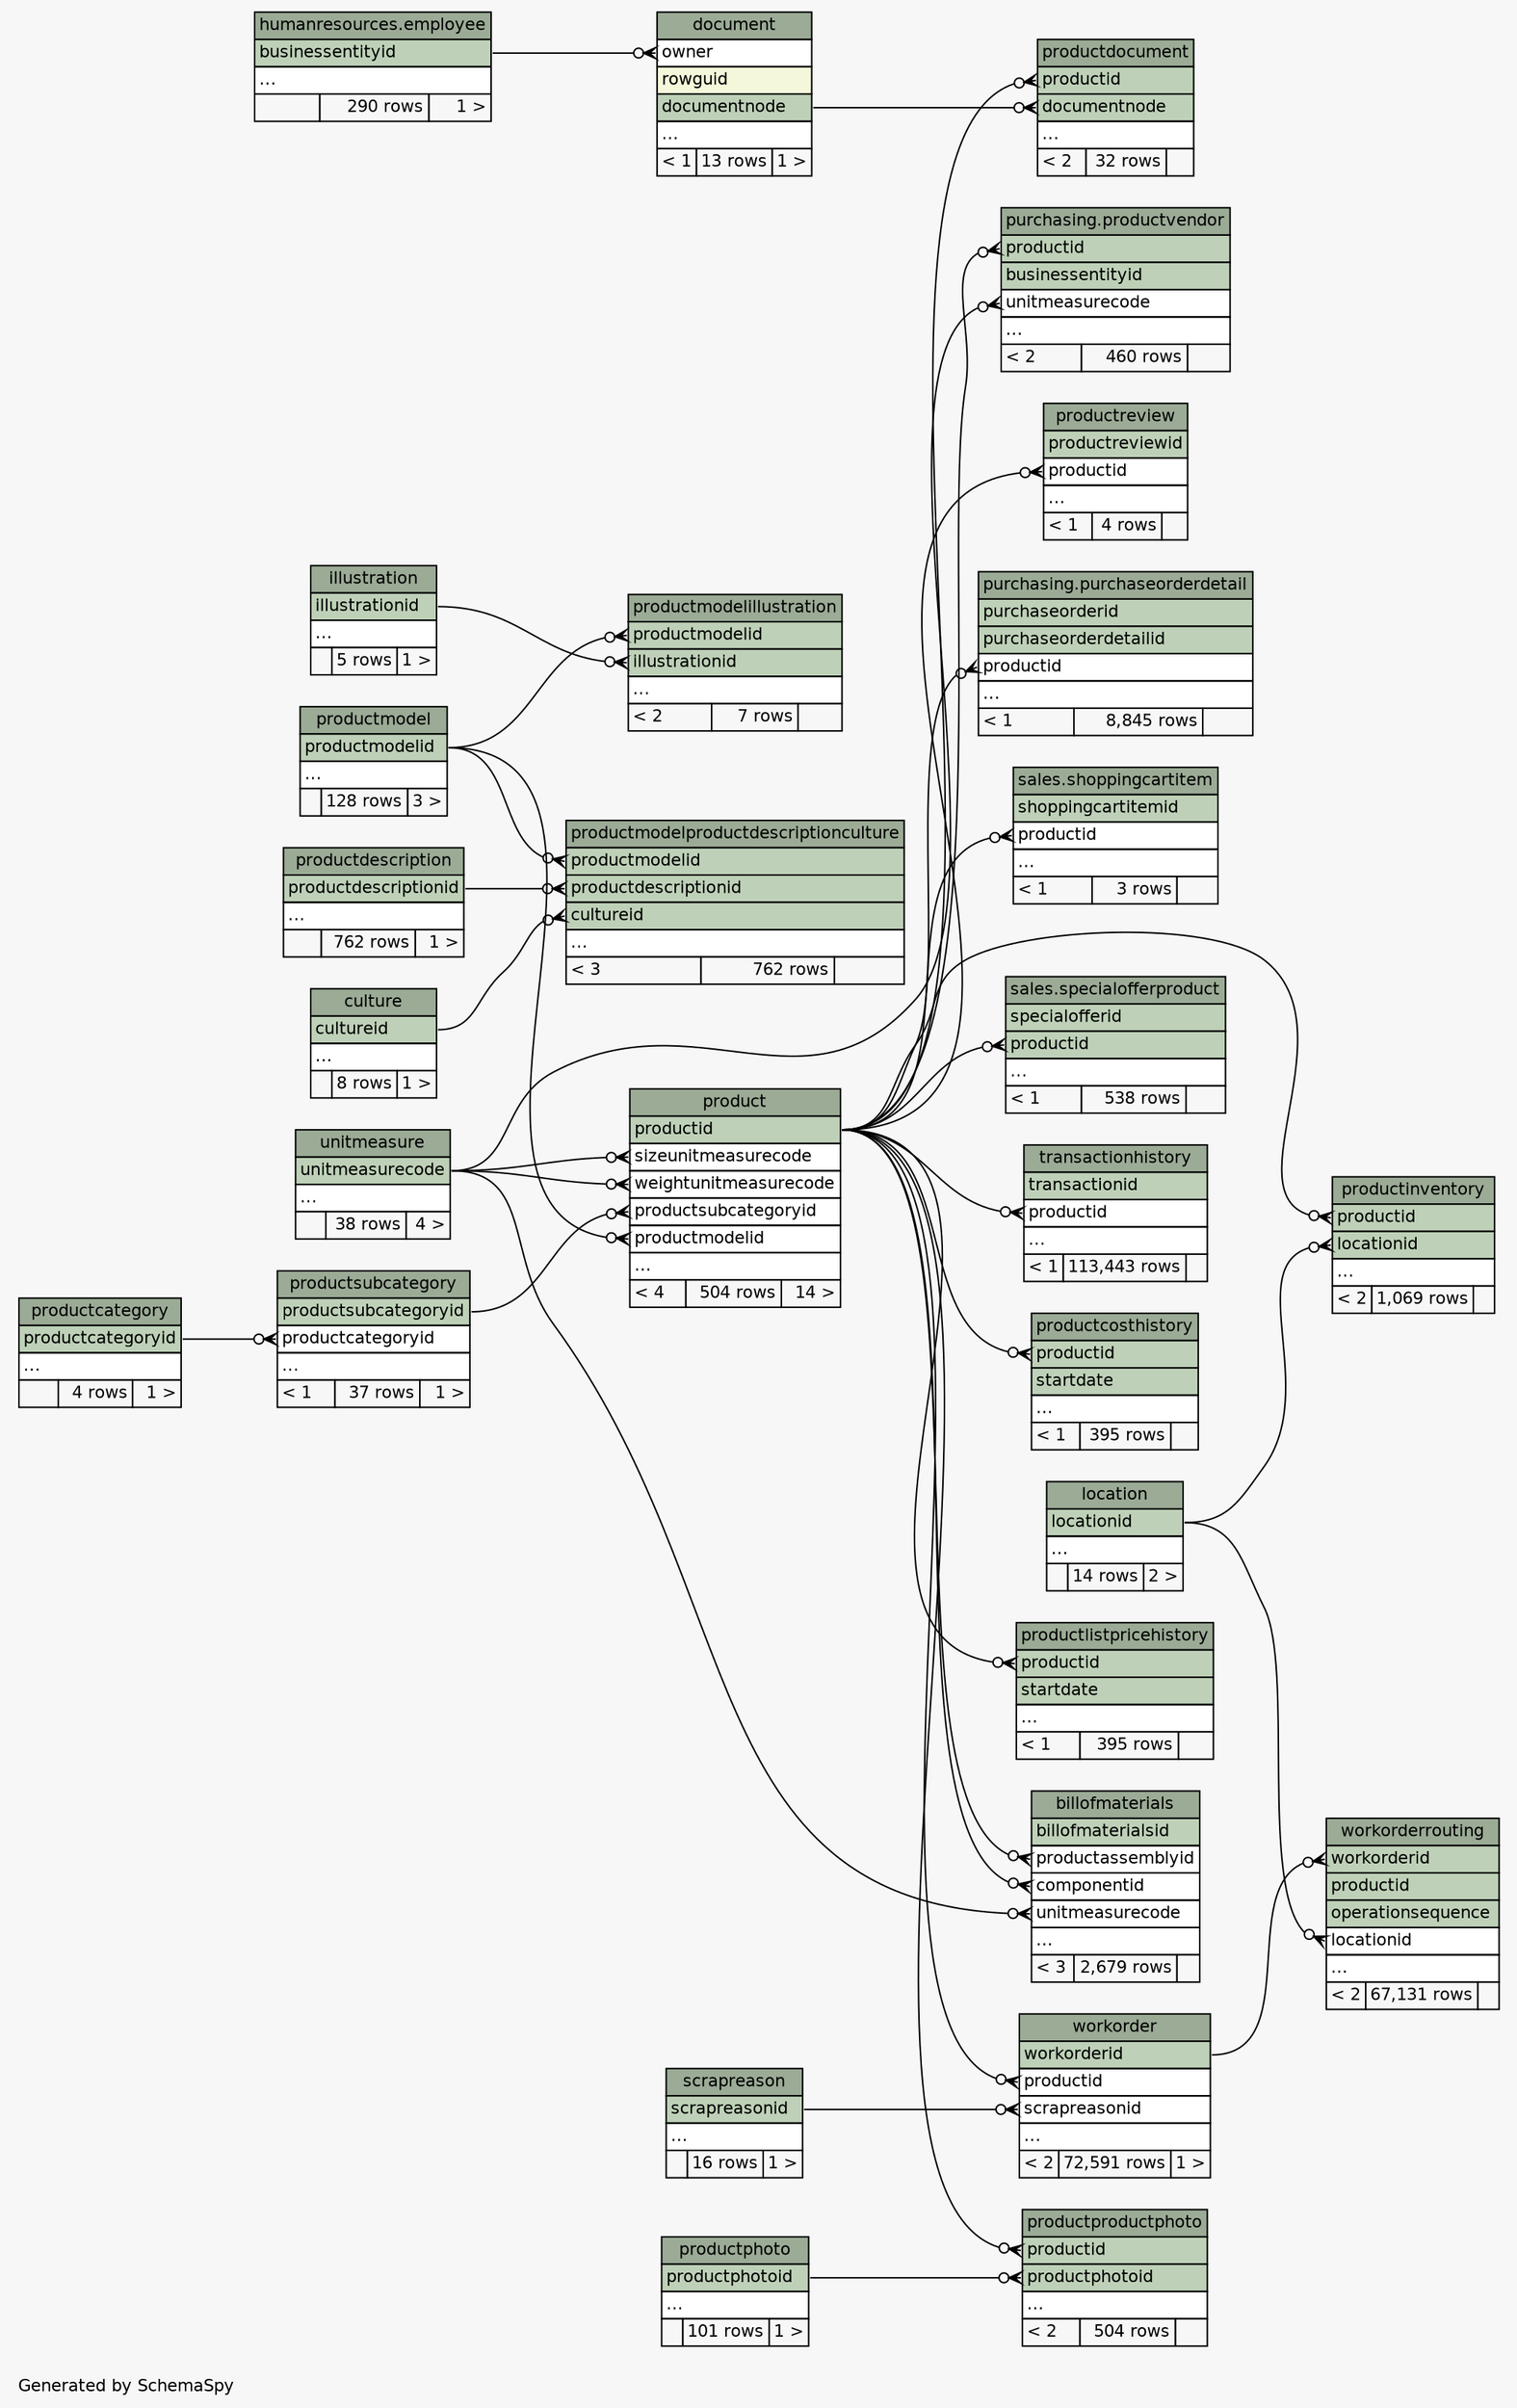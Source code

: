 // dot 2.40.1 on Linux 5.4.0-51-generic
// SchemaSpy rev 590
digraph "compactRelationshipsDiagram" {
  graph [
    rankdir="RL"
    bgcolor="#f7f7f7"
    label="\nGenerated by SchemaSpy"
    labeljust="l"
    nodesep="0.18"
    ranksep="0.46"
    fontname="Helvetica"
    fontsize="11"
  ];
  node [
    fontname="Helvetica"
    fontsize="11"
    shape="plaintext"
  ];
  edge [
    arrowsize="0.8"
  ];
  "billofmaterials" [
    label=<
    <TABLE BORDER="0" CELLBORDER="1" CELLSPACING="0" BGCOLOR="#ffffff">
      <TR><TD COLSPAN="3" BGCOLOR="#9bab96" ALIGN="CENTER">billofmaterials</TD></TR>
      <TR><TD PORT="billofmaterialsid" COLSPAN="3" BGCOLOR="#bed1b8" ALIGN="LEFT">billofmaterialsid</TD></TR>
      <TR><TD PORT="productassemblyid" COLSPAN="3" ALIGN="LEFT">productassemblyid</TD></TR>
      <TR><TD PORT="componentid" COLSPAN="3" ALIGN="LEFT">componentid</TD></TR>
      <TR><TD PORT="unitmeasurecode" COLSPAN="3" ALIGN="LEFT">unitmeasurecode</TD></TR>
      <TR><TD PORT="elipses" COLSPAN="3" ALIGN="LEFT">...</TD></TR>
      <TR><TD ALIGN="LEFT" BGCOLOR="#f7f7f7">&lt; 3</TD><TD ALIGN="RIGHT" BGCOLOR="#f7f7f7">2,679 rows</TD><TD ALIGN="RIGHT" BGCOLOR="#f7f7f7">  </TD></TR>
    </TABLE>>
    URL="tables/billofmaterials.html"
    tooltip="billofmaterials"
  ];
  "culture" [
    label=<
    <TABLE BORDER="0" CELLBORDER="1" CELLSPACING="0" BGCOLOR="#ffffff">
      <TR><TD COLSPAN="3" BGCOLOR="#9bab96" ALIGN="CENTER">culture</TD></TR>
      <TR><TD PORT="cultureid" COLSPAN="3" BGCOLOR="#bed1b8" ALIGN="LEFT">cultureid</TD></TR>
      <TR><TD PORT="elipses" COLSPAN="3" ALIGN="LEFT">...</TD></TR>
      <TR><TD ALIGN="LEFT" BGCOLOR="#f7f7f7">  </TD><TD ALIGN="RIGHT" BGCOLOR="#f7f7f7">8 rows</TD><TD ALIGN="RIGHT" BGCOLOR="#f7f7f7">1 &gt;</TD></TR>
    </TABLE>>
    URL="tables/culture.html"
    tooltip="culture"
  ];
  "document" [
    label=<
    <TABLE BORDER="0" CELLBORDER="1" CELLSPACING="0" BGCOLOR="#ffffff">
      <TR><TD COLSPAN="3" BGCOLOR="#9bab96" ALIGN="CENTER">document</TD></TR>
      <TR><TD PORT="owner" COLSPAN="3" ALIGN="LEFT">owner</TD></TR>
      <TR><TD PORT="rowguid" COLSPAN="3" BGCOLOR="#f4f7da" ALIGN="LEFT">rowguid</TD></TR>
      <TR><TD PORT="documentnode" COLSPAN="3" BGCOLOR="#bed1b8" ALIGN="LEFT">documentnode</TD></TR>
      <TR><TD PORT="elipses" COLSPAN="3" ALIGN="LEFT">...</TD></TR>
      <TR><TD ALIGN="LEFT" BGCOLOR="#f7f7f7">&lt; 1</TD><TD ALIGN="RIGHT" BGCOLOR="#f7f7f7">13 rows</TD><TD ALIGN="RIGHT" BGCOLOR="#f7f7f7">1 &gt;</TD></TR>
    </TABLE>>
    URL="tables/document.html"
    tooltip="document"
  ];
  "humanresources.employee" [
    label=<
    <TABLE BORDER="0" CELLBORDER="1" CELLSPACING="0" BGCOLOR="#ffffff">
      <TR><TD COLSPAN="3" BGCOLOR="#9bab96" ALIGN="CENTER">humanresources.employee</TD></TR>
      <TR><TD PORT="businessentityid" COLSPAN="3" BGCOLOR="#bed1b8" ALIGN="LEFT">businessentityid</TD></TR>
      <TR><TD PORT="elipses" COLSPAN="3" ALIGN="LEFT">...</TD></TR>
      <TR><TD ALIGN="LEFT" BGCOLOR="#f7f7f7">  </TD><TD ALIGN="RIGHT" BGCOLOR="#f7f7f7">290 rows</TD><TD ALIGN="RIGHT" BGCOLOR="#f7f7f7">1 &gt;</TD></TR>
    </TABLE>>
    tooltip="humanresources.employee"
  ];
  "illustration" [
    label=<
    <TABLE BORDER="0" CELLBORDER="1" CELLSPACING="0" BGCOLOR="#ffffff">
      <TR><TD COLSPAN="3" BGCOLOR="#9bab96" ALIGN="CENTER">illustration</TD></TR>
      <TR><TD PORT="illustrationid" COLSPAN="3" BGCOLOR="#bed1b8" ALIGN="LEFT">illustrationid</TD></TR>
      <TR><TD PORT="elipses" COLSPAN="3" ALIGN="LEFT">...</TD></TR>
      <TR><TD ALIGN="LEFT" BGCOLOR="#f7f7f7">  </TD><TD ALIGN="RIGHT" BGCOLOR="#f7f7f7">5 rows</TD><TD ALIGN="RIGHT" BGCOLOR="#f7f7f7">1 &gt;</TD></TR>
    </TABLE>>
    URL="tables/illustration.html"
    tooltip="illustration"
  ];
  "location" [
    label=<
    <TABLE BORDER="0" CELLBORDER="1" CELLSPACING="0" BGCOLOR="#ffffff">
      <TR><TD COLSPAN="3" BGCOLOR="#9bab96" ALIGN="CENTER">location</TD></TR>
      <TR><TD PORT="locationid" COLSPAN="3" BGCOLOR="#bed1b8" ALIGN="LEFT">locationid</TD></TR>
      <TR><TD PORT="elipses" COLSPAN="3" ALIGN="LEFT">...</TD></TR>
      <TR><TD ALIGN="LEFT" BGCOLOR="#f7f7f7">  </TD><TD ALIGN="RIGHT" BGCOLOR="#f7f7f7">14 rows</TD><TD ALIGN="RIGHT" BGCOLOR="#f7f7f7">2 &gt;</TD></TR>
    </TABLE>>
    URL="tables/location.html"
    tooltip="location"
  ];
  "product" [
    label=<
    <TABLE BORDER="0" CELLBORDER="1" CELLSPACING="0" BGCOLOR="#ffffff">
      <TR><TD COLSPAN="3" BGCOLOR="#9bab96" ALIGN="CENTER">product</TD></TR>
      <TR><TD PORT="productid" COLSPAN="3" BGCOLOR="#bed1b8" ALIGN="LEFT">productid</TD></TR>
      <TR><TD PORT="sizeunitmeasurecode" COLSPAN="3" ALIGN="LEFT">sizeunitmeasurecode</TD></TR>
      <TR><TD PORT="weightunitmeasurecode" COLSPAN="3" ALIGN="LEFT">weightunitmeasurecode</TD></TR>
      <TR><TD PORT="productsubcategoryid" COLSPAN="3" ALIGN="LEFT">productsubcategoryid</TD></TR>
      <TR><TD PORT="productmodelid" COLSPAN="3" ALIGN="LEFT">productmodelid</TD></TR>
      <TR><TD PORT="elipses" COLSPAN="3" ALIGN="LEFT">...</TD></TR>
      <TR><TD ALIGN="LEFT" BGCOLOR="#f7f7f7">&lt; 4</TD><TD ALIGN="RIGHT" BGCOLOR="#f7f7f7">504 rows</TD><TD ALIGN="RIGHT" BGCOLOR="#f7f7f7">14 &gt;</TD></TR>
    </TABLE>>
    URL="tables/product.html"
    tooltip="product"
  ];
  "productcategory" [
    label=<
    <TABLE BORDER="0" CELLBORDER="1" CELLSPACING="0" BGCOLOR="#ffffff">
      <TR><TD COLSPAN="3" BGCOLOR="#9bab96" ALIGN="CENTER">productcategory</TD></TR>
      <TR><TD PORT="productcategoryid" COLSPAN="3" BGCOLOR="#bed1b8" ALIGN="LEFT">productcategoryid</TD></TR>
      <TR><TD PORT="elipses" COLSPAN="3" ALIGN="LEFT">...</TD></TR>
      <TR><TD ALIGN="LEFT" BGCOLOR="#f7f7f7">  </TD><TD ALIGN="RIGHT" BGCOLOR="#f7f7f7">4 rows</TD><TD ALIGN="RIGHT" BGCOLOR="#f7f7f7">1 &gt;</TD></TR>
    </TABLE>>
    URL="tables/productcategory.html"
    tooltip="productcategory"
  ];
  "productcosthistory" [
    label=<
    <TABLE BORDER="0" CELLBORDER="1" CELLSPACING="0" BGCOLOR="#ffffff">
      <TR><TD COLSPAN="3" BGCOLOR="#9bab96" ALIGN="CENTER">productcosthistory</TD></TR>
      <TR><TD PORT="productid" COLSPAN="3" BGCOLOR="#bed1b8" ALIGN="LEFT">productid</TD></TR>
      <TR><TD PORT="startdate" COLSPAN="3" BGCOLOR="#bed1b8" ALIGN="LEFT">startdate</TD></TR>
      <TR><TD PORT="elipses" COLSPAN="3" ALIGN="LEFT">...</TD></TR>
      <TR><TD ALIGN="LEFT" BGCOLOR="#f7f7f7">&lt; 1</TD><TD ALIGN="RIGHT" BGCOLOR="#f7f7f7">395 rows</TD><TD ALIGN="RIGHT" BGCOLOR="#f7f7f7">  </TD></TR>
    </TABLE>>
    URL="tables/productcosthistory.html"
    tooltip="productcosthistory"
  ];
  "productdescription" [
    label=<
    <TABLE BORDER="0" CELLBORDER="1" CELLSPACING="0" BGCOLOR="#ffffff">
      <TR><TD COLSPAN="3" BGCOLOR="#9bab96" ALIGN="CENTER">productdescription</TD></TR>
      <TR><TD PORT="productdescriptionid" COLSPAN="3" BGCOLOR="#bed1b8" ALIGN="LEFT">productdescriptionid</TD></TR>
      <TR><TD PORT="elipses" COLSPAN="3" ALIGN="LEFT">...</TD></TR>
      <TR><TD ALIGN="LEFT" BGCOLOR="#f7f7f7">  </TD><TD ALIGN="RIGHT" BGCOLOR="#f7f7f7">762 rows</TD><TD ALIGN="RIGHT" BGCOLOR="#f7f7f7">1 &gt;</TD></TR>
    </TABLE>>
    URL="tables/productdescription.html"
    tooltip="productdescription"
  ];
  "productdocument" [
    label=<
    <TABLE BORDER="0" CELLBORDER="1" CELLSPACING="0" BGCOLOR="#ffffff">
      <TR><TD COLSPAN="3" BGCOLOR="#9bab96" ALIGN="CENTER">productdocument</TD></TR>
      <TR><TD PORT="productid" COLSPAN="3" BGCOLOR="#bed1b8" ALIGN="LEFT">productid</TD></TR>
      <TR><TD PORT="documentnode" COLSPAN="3" BGCOLOR="#bed1b8" ALIGN="LEFT">documentnode</TD></TR>
      <TR><TD PORT="elipses" COLSPAN="3" ALIGN="LEFT">...</TD></TR>
      <TR><TD ALIGN="LEFT" BGCOLOR="#f7f7f7">&lt; 2</TD><TD ALIGN="RIGHT" BGCOLOR="#f7f7f7">32 rows</TD><TD ALIGN="RIGHT" BGCOLOR="#f7f7f7">  </TD></TR>
    </TABLE>>
    URL="tables/productdocument.html"
    tooltip="productdocument"
  ];
  "productinventory" [
    label=<
    <TABLE BORDER="0" CELLBORDER="1" CELLSPACING="0" BGCOLOR="#ffffff">
      <TR><TD COLSPAN="3" BGCOLOR="#9bab96" ALIGN="CENTER">productinventory</TD></TR>
      <TR><TD PORT="productid" COLSPAN="3" BGCOLOR="#bed1b8" ALIGN="LEFT">productid</TD></TR>
      <TR><TD PORT="locationid" COLSPAN="3" BGCOLOR="#bed1b8" ALIGN="LEFT">locationid</TD></TR>
      <TR><TD PORT="elipses" COLSPAN="3" ALIGN="LEFT">...</TD></TR>
      <TR><TD ALIGN="LEFT" BGCOLOR="#f7f7f7">&lt; 2</TD><TD ALIGN="RIGHT" BGCOLOR="#f7f7f7">1,069 rows</TD><TD ALIGN="RIGHT" BGCOLOR="#f7f7f7">  </TD></TR>
    </TABLE>>
    URL="tables/productinventory.html"
    tooltip="productinventory"
  ];
  "productlistpricehistory" [
    label=<
    <TABLE BORDER="0" CELLBORDER="1" CELLSPACING="0" BGCOLOR="#ffffff">
      <TR><TD COLSPAN="3" BGCOLOR="#9bab96" ALIGN="CENTER">productlistpricehistory</TD></TR>
      <TR><TD PORT="productid" COLSPAN="3" BGCOLOR="#bed1b8" ALIGN="LEFT">productid</TD></TR>
      <TR><TD PORT="startdate" COLSPAN="3" BGCOLOR="#bed1b8" ALIGN="LEFT">startdate</TD></TR>
      <TR><TD PORT="elipses" COLSPAN="3" ALIGN="LEFT">...</TD></TR>
      <TR><TD ALIGN="LEFT" BGCOLOR="#f7f7f7">&lt; 1</TD><TD ALIGN="RIGHT" BGCOLOR="#f7f7f7">395 rows</TD><TD ALIGN="RIGHT" BGCOLOR="#f7f7f7">  </TD></TR>
    </TABLE>>
    URL="tables/productlistpricehistory.html"
    tooltip="productlistpricehistory"
  ];
  "productmodel" [
    label=<
    <TABLE BORDER="0" CELLBORDER="1" CELLSPACING="0" BGCOLOR="#ffffff">
      <TR><TD COLSPAN="3" BGCOLOR="#9bab96" ALIGN="CENTER">productmodel</TD></TR>
      <TR><TD PORT="productmodelid" COLSPAN="3" BGCOLOR="#bed1b8" ALIGN="LEFT">productmodelid</TD></TR>
      <TR><TD PORT="elipses" COLSPAN="3" ALIGN="LEFT">...</TD></TR>
      <TR><TD ALIGN="LEFT" BGCOLOR="#f7f7f7">  </TD><TD ALIGN="RIGHT" BGCOLOR="#f7f7f7">128 rows</TD><TD ALIGN="RIGHT" BGCOLOR="#f7f7f7">3 &gt;</TD></TR>
    </TABLE>>
    URL="tables/productmodel.html"
    tooltip="productmodel"
  ];
  "productmodelillustration" [
    label=<
    <TABLE BORDER="0" CELLBORDER="1" CELLSPACING="0" BGCOLOR="#ffffff">
      <TR><TD COLSPAN="3" BGCOLOR="#9bab96" ALIGN="CENTER">productmodelillustration</TD></TR>
      <TR><TD PORT="productmodelid" COLSPAN="3" BGCOLOR="#bed1b8" ALIGN="LEFT">productmodelid</TD></TR>
      <TR><TD PORT="illustrationid" COLSPAN="3" BGCOLOR="#bed1b8" ALIGN="LEFT">illustrationid</TD></TR>
      <TR><TD PORT="elipses" COLSPAN="3" ALIGN="LEFT">...</TD></TR>
      <TR><TD ALIGN="LEFT" BGCOLOR="#f7f7f7">&lt; 2</TD><TD ALIGN="RIGHT" BGCOLOR="#f7f7f7">7 rows</TD><TD ALIGN="RIGHT" BGCOLOR="#f7f7f7">  </TD></TR>
    </TABLE>>
    URL="tables/productmodelillustration.html"
    tooltip="productmodelillustration"
  ];
  "productmodelproductdescriptionculture" [
    label=<
    <TABLE BORDER="0" CELLBORDER="1" CELLSPACING="0" BGCOLOR="#ffffff">
      <TR><TD COLSPAN="3" BGCOLOR="#9bab96" ALIGN="CENTER">productmodelproductdescriptionculture</TD></TR>
      <TR><TD PORT="productmodelid" COLSPAN="3" BGCOLOR="#bed1b8" ALIGN="LEFT">productmodelid</TD></TR>
      <TR><TD PORT="productdescriptionid" COLSPAN="3" BGCOLOR="#bed1b8" ALIGN="LEFT">productdescriptionid</TD></TR>
      <TR><TD PORT="cultureid" COLSPAN="3" BGCOLOR="#bed1b8" ALIGN="LEFT">cultureid</TD></TR>
      <TR><TD PORT="elipses" COLSPAN="3" ALIGN="LEFT">...</TD></TR>
      <TR><TD ALIGN="LEFT" BGCOLOR="#f7f7f7">&lt; 3</TD><TD ALIGN="RIGHT" BGCOLOR="#f7f7f7">762 rows</TD><TD ALIGN="RIGHT" BGCOLOR="#f7f7f7">  </TD></TR>
    </TABLE>>
    URL="tables/productmodelproductdescriptionculture.html"
    tooltip="productmodelproductdescriptionculture"
  ];
  "productphoto" [
    label=<
    <TABLE BORDER="0" CELLBORDER="1" CELLSPACING="0" BGCOLOR="#ffffff">
      <TR><TD COLSPAN="3" BGCOLOR="#9bab96" ALIGN="CENTER">productphoto</TD></TR>
      <TR><TD PORT="productphotoid" COLSPAN="3" BGCOLOR="#bed1b8" ALIGN="LEFT">productphotoid</TD></TR>
      <TR><TD PORT="elipses" COLSPAN="3" ALIGN="LEFT">...</TD></TR>
      <TR><TD ALIGN="LEFT" BGCOLOR="#f7f7f7">  </TD><TD ALIGN="RIGHT" BGCOLOR="#f7f7f7">101 rows</TD><TD ALIGN="RIGHT" BGCOLOR="#f7f7f7">1 &gt;</TD></TR>
    </TABLE>>
    URL="tables/productphoto.html"
    tooltip="productphoto"
  ];
  "productproductphoto" [
    label=<
    <TABLE BORDER="0" CELLBORDER="1" CELLSPACING="0" BGCOLOR="#ffffff">
      <TR><TD COLSPAN="3" BGCOLOR="#9bab96" ALIGN="CENTER">productproductphoto</TD></TR>
      <TR><TD PORT="productid" COLSPAN="3" BGCOLOR="#bed1b8" ALIGN="LEFT">productid</TD></TR>
      <TR><TD PORT="productphotoid" COLSPAN="3" BGCOLOR="#bed1b8" ALIGN="LEFT">productphotoid</TD></TR>
      <TR><TD PORT="elipses" COLSPAN="3" ALIGN="LEFT">...</TD></TR>
      <TR><TD ALIGN="LEFT" BGCOLOR="#f7f7f7">&lt; 2</TD><TD ALIGN="RIGHT" BGCOLOR="#f7f7f7">504 rows</TD><TD ALIGN="RIGHT" BGCOLOR="#f7f7f7">  </TD></TR>
    </TABLE>>
    URL="tables/productproductphoto.html"
    tooltip="productproductphoto"
  ];
  "productreview" [
    label=<
    <TABLE BORDER="0" CELLBORDER="1" CELLSPACING="0" BGCOLOR="#ffffff">
      <TR><TD COLSPAN="3" BGCOLOR="#9bab96" ALIGN="CENTER">productreview</TD></TR>
      <TR><TD PORT="productreviewid" COLSPAN="3" BGCOLOR="#bed1b8" ALIGN="LEFT">productreviewid</TD></TR>
      <TR><TD PORT="productid" COLSPAN="3" ALIGN="LEFT">productid</TD></TR>
      <TR><TD PORT="elipses" COLSPAN="3" ALIGN="LEFT">...</TD></TR>
      <TR><TD ALIGN="LEFT" BGCOLOR="#f7f7f7">&lt; 1</TD><TD ALIGN="RIGHT" BGCOLOR="#f7f7f7">4 rows</TD><TD ALIGN="RIGHT" BGCOLOR="#f7f7f7">  </TD></TR>
    </TABLE>>
    URL="tables/productreview.html"
    tooltip="productreview"
  ];
  "productsubcategory" [
    label=<
    <TABLE BORDER="0" CELLBORDER="1" CELLSPACING="0" BGCOLOR="#ffffff">
      <TR><TD COLSPAN="3" BGCOLOR="#9bab96" ALIGN="CENTER">productsubcategory</TD></TR>
      <TR><TD PORT="productsubcategoryid" COLSPAN="3" BGCOLOR="#bed1b8" ALIGN="LEFT">productsubcategoryid</TD></TR>
      <TR><TD PORT="productcategoryid" COLSPAN="3" ALIGN="LEFT">productcategoryid</TD></TR>
      <TR><TD PORT="elipses" COLSPAN="3" ALIGN="LEFT">...</TD></TR>
      <TR><TD ALIGN="LEFT" BGCOLOR="#f7f7f7">&lt; 1</TD><TD ALIGN="RIGHT" BGCOLOR="#f7f7f7">37 rows</TD><TD ALIGN="RIGHT" BGCOLOR="#f7f7f7">1 &gt;</TD></TR>
    </TABLE>>
    URL="tables/productsubcategory.html"
    tooltip="productsubcategory"
  ];
  "purchasing.productvendor" [
    label=<
    <TABLE BORDER="0" CELLBORDER="1" CELLSPACING="0" BGCOLOR="#ffffff">
      <TR><TD COLSPAN="3" BGCOLOR="#9bab96" ALIGN="CENTER">purchasing.productvendor</TD></TR>
      <TR><TD PORT="productid" COLSPAN="3" BGCOLOR="#bed1b8" ALIGN="LEFT">productid</TD></TR>
      <TR><TD PORT="businessentityid" COLSPAN="3" BGCOLOR="#bed1b8" ALIGN="LEFT">businessentityid</TD></TR>
      <TR><TD PORT="unitmeasurecode" COLSPAN="3" ALIGN="LEFT">unitmeasurecode</TD></TR>
      <TR><TD PORT="elipses" COLSPAN="3" ALIGN="LEFT">...</TD></TR>
      <TR><TD ALIGN="LEFT" BGCOLOR="#f7f7f7">&lt; 2</TD><TD ALIGN="RIGHT" BGCOLOR="#f7f7f7">460 rows</TD><TD ALIGN="RIGHT" BGCOLOR="#f7f7f7">  </TD></TR>
    </TABLE>>
    tooltip="purchasing.productvendor"
  ];
  "purchasing.purchaseorderdetail" [
    label=<
    <TABLE BORDER="0" CELLBORDER="1" CELLSPACING="0" BGCOLOR="#ffffff">
      <TR><TD COLSPAN="3" BGCOLOR="#9bab96" ALIGN="CENTER">purchasing.purchaseorderdetail</TD></TR>
      <TR><TD PORT="purchaseorderid" COLSPAN="3" BGCOLOR="#bed1b8" ALIGN="LEFT">purchaseorderid</TD></TR>
      <TR><TD PORT="purchaseorderdetailid" COLSPAN="3" BGCOLOR="#bed1b8" ALIGN="LEFT">purchaseorderdetailid</TD></TR>
      <TR><TD PORT="productid" COLSPAN="3" ALIGN="LEFT">productid</TD></TR>
      <TR><TD PORT="elipses" COLSPAN="3" ALIGN="LEFT">...</TD></TR>
      <TR><TD ALIGN="LEFT" BGCOLOR="#f7f7f7">&lt; 1</TD><TD ALIGN="RIGHT" BGCOLOR="#f7f7f7">8,845 rows</TD><TD ALIGN="RIGHT" BGCOLOR="#f7f7f7">  </TD></TR>
    </TABLE>>
    tooltip="purchasing.purchaseorderdetail"
  ];
  "scrapreason" [
    label=<
    <TABLE BORDER="0" CELLBORDER="1" CELLSPACING="0" BGCOLOR="#ffffff">
      <TR><TD COLSPAN="3" BGCOLOR="#9bab96" ALIGN="CENTER">scrapreason</TD></TR>
      <TR><TD PORT="scrapreasonid" COLSPAN="3" BGCOLOR="#bed1b8" ALIGN="LEFT">scrapreasonid</TD></TR>
      <TR><TD PORT="elipses" COLSPAN="3" ALIGN="LEFT">...</TD></TR>
      <TR><TD ALIGN="LEFT" BGCOLOR="#f7f7f7">  </TD><TD ALIGN="RIGHT" BGCOLOR="#f7f7f7">16 rows</TD><TD ALIGN="RIGHT" BGCOLOR="#f7f7f7">1 &gt;</TD></TR>
    </TABLE>>
    URL="tables/scrapreason.html"
    tooltip="scrapreason"
  ];
  "sales.shoppingcartitem" [
    label=<
    <TABLE BORDER="0" CELLBORDER="1" CELLSPACING="0" BGCOLOR="#ffffff">
      <TR><TD COLSPAN="3" BGCOLOR="#9bab96" ALIGN="CENTER">sales.shoppingcartitem</TD></TR>
      <TR><TD PORT="shoppingcartitemid" COLSPAN="3" BGCOLOR="#bed1b8" ALIGN="LEFT">shoppingcartitemid</TD></TR>
      <TR><TD PORT="productid" COLSPAN="3" ALIGN="LEFT">productid</TD></TR>
      <TR><TD PORT="elipses" COLSPAN="3" ALIGN="LEFT">...</TD></TR>
      <TR><TD ALIGN="LEFT" BGCOLOR="#f7f7f7">&lt; 1</TD><TD ALIGN="RIGHT" BGCOLOR="#f7f7f7">3 rows</TD><TD ALIGN="RIGHT" BGCOLOR="#f7f7f7">  </TD></TR>
    </TABLE>>
    tooltip="sales.shoppingcartitem"
  ];
  "sales.specialofferproduct" [
    label=<
    <TABLE BORDER="0" CELLBORDER="1" CELLSPACING="0" BGCOLOR="#ffffff">
      <TR><TD COLSPAN="3" BGCOLOR="#9bab96" ALIGN="CENTER">sales.specialofferproduct</TD></TR>
      <TR><TD PORT="specialofferid" COLSPAN="3" BGCOLOR="#bed1b8" ALIGN="LEFT">specialofferid</TD></TR>
      <TR><TD PORT="productid" COLSPAN="3" BGCOLOR="#bed1b8" ALIGN="LEFT">productid</TD></TR>
      <TR><TD PORT="elipses" COLSPAN="3" ALIGN="LEFT">...</TD></TR>
      <TR><TD ALIGN="LEFT" BGCOLOR="#f7f7f7">&lt; 1</TD><TD ALIGN="RIGHT" BGCOLOR="#f7f7f7">538 rows</TD><TD ALIGN="RIGHT" BGCOLOR="#f7f7f7">  </TD></TR>
    </TABLE>>
    tooltip="sales.specialofferproduct"
  ];
  "transactionhistory" [
    label=<
    <TABLE BORDER="0" CELLBORDER="1" CELLSPACING="0" BGCOLOR="#ffffff">
      <TR><TD COLSPAN="3" BGCOLOR="#9bab96" ALIGN="CENTER">transactionhistory</TD></TR>
      <TR><TD PORT="transactionid" COLSPAN="3" BGCOLOR="#bed1b8" ALIGN="LEFT">transactionid</TD></TR>
      <TR><TD PORT="productid" COLSPAN="3" ALIGN="LEFT">productid</TD></TR>
      <TR><TD PORT="elipses" COLSPAN="3" ALIGN="LEFT">...</TD></TR>
      <TR><TD ALIGN="LEFT" BGCOLOR="#f7f7f7">&lt; 1</TD><TD ALIGN="RIGHT" BGCOLOR="#f7f7f7">113,443 rows</TD><TD ALIGN="RIGHT" BGCOLOR="#f7f7f7">  </TD></TR>
    </TABLE>>
    URL="tables/transactionhistory.html"
    tooltip="transactionhistory"
  ];
  "unitmeasure" [
    label=<
    <TABLE BORDER="0" CELLBORDER="1" CELLSPACING="0" BGCOLOR="#ffffff">
      <TR><TD COLSPAN="3" BGCOLOR="#9bab96" ALIGN="CENTER">unitmeasure</TD></TR>
      <TR><TD PORT="unitmeasurecode" COLSPAN="3" BGCOLOR="#bed1b8" ALIGN="LEFT">unitmeasurecode</TD></TR>
      <TR><TD PORT="elipses" COLSPAN="3" ALIGN="LEFT">...</TD></TR>
      <TR><TD ALIGN="LEFT" BGCOLOR="#f7f7f7">  </TD><TD ALIGN="RIGHT" BGCOLOR="#f7f7f7">38 rows</TD><TD ALIGN="RIGHT" BGCOLOR="#f7f7f7">4 &gt;</TD></TR>
    </TABLE>>
    URL="tables/unitmeasure.html"
    tooltip="unitmeasure"
  ];
  "workorder" [
    label=<
    <TABLE BORDER="0" CELLBORDER="1" CELLSPACING="0" BGCOLOR="#ffffff">
      <TR><TD COLSPAN="3" BGCOLOR="#9bab96" ALIGN="CENTER">workorder</TD></TR>
      <TR><TD PORT="workorderid" COLSPAN="3" BGCOLOR="#bed1b8" ALIGN="LEFT">workorderid</TD></TR>
      <TR><TD PORT="productid" COLSPAN="3" ALIGN="LEFT">productid</TD></TR>
      <TR><TD PORT="scrapreasonid" COLSPAN="3" ALIGN="LEFT">scrapreasonid</TD></TR>
      <TR><TD PORT="elipses" COLSPAN="3" ALIGN="LEFT">...</TD></TR>
      <TR><TD ALIGN="LEFT" BGCOLOR="#f7f7f7">&lt; 2</TD><TD ALIGN="RIGHT" BGCOLOR="#f7f7f7">72,591 rows</TD><TD ALIGN="RIGHT" BGCOLOR="#f7f7f7">1 &gt;</TD></TR>
    </TABLE>>
    URL="tables/workorder.html"
    tooltip="workorder"
  ];
  "workorderrouting" [
    label=<
    <TABLE BORDER="0" CELLBORDER="1" CELLSPACING="0" BGCOLOR="#ffffff">
      <TR><TD COLSPAN="3" BGCOLOR="#9bab96" ALIGN="CENTER">workorderrouting</TD></TR>
      <TR><TD PORT="workorderid" COLSPAN="3" BGCOLOR="#bed1b8" ALIGN="LEFT">workorderid</TD></TR>
      <TR><TD PORT="productid" COLSPAN="3" BGCOLOR="#bed1b8" ALIGN="LEFT">productid</TD></TR>
      <TR><TD PORT="operationsequence" COLSPAN="3" BGCOLOR="#bed1b8" ALIGN="LEFT">operationsequence</TD></TR>
      <TR><TD PORT="locationid" COLSPAN="3" ALIGN="LEFT">locationid</TD></TR>
      <TR><TD PORT="elipses" COLSPAN="3" ALIGN="LEFT">...</TD></TR>
      <TR><TD ALIGN="LEFT" BGCOLOR="#f7f7f7">&lt; 2</TD><TD ALIGN="RIGHT" BGCOLOR="#f7f7f7">67,131 rows</TD><TD ALIGN="RIGHT" BGCOLOR="#f7f7f7">  </TD></TR>
    </TABLE>>
    URL="tables/workorderrouting.html"
    tooltip="workorderrouting"
  ];
  "billofmaterials":"componentid":w -> "product":"productid":e [arrowhead=none dir=back arrowtail=crowodot];
  "billofmaterials":"productassemblyid":w -> "product":"productid":e [arrowhead=none dir=back arrowtail=crowodot];
  "billofmaterials":"unitmeasurecode":w -> "unitmeasure":"unitmeasurecode":e [arrowhead=none dir=back arrowtail=crowodot];
  "document":"owner":w -> "humanresources.employee":"businessentityid":e [arrowhead=none dir=back arrowtail=crowodot];
  "product":"productmodelid":w -> "productmodel":"productmodelid":e [arrowhead=none dir=back arrowtail=crowodot];
  "product":"productsubcategoryid":w -> "productsubcategory":"productsubcategoryid":e [arrowhead=none dir=back arrowtail=crowodot];
  "product":"sizeunitmeasurecode":w -> "unitmeasure":"unitmeasurecode":e [arrowhead=none dir=back arrowtail=crowodot];
  "product":"weightunitmeasurecode":w -> "unitmeasure":"unitmeasurecode":e [arrowhead=none dir=back arrowtail=crowodot];
  "productcosthistory":"productid":w -> "product":"productid":e [arrowhead=none dir=back arrowtail=crowodot];
  "productdocument":"documentnode":w -> "document":"documentnode":e [arrowhead=none dir=back arrowtail=crowodot];
  "productdocument":"productid":w -> "product":"productid":e [arrowhead=none dir=back arrowtail=crowodot];
  "productinventory":"locationid":w -> "location":"locationid":e [arrowhead=none dir=back arrowtail=crowodot];
  "productinventory":"productid":w -> "product":"productid":e [arrowhead=none dir=back arrowtail=crowodot];
  "productlistpricehistory":"productid":w -> "product":"productid":e [arrowhead=none dir=back arrowtail=crowodot];
  "productmodelillustration":"illustrationid":w -> "illustration":"illustrationid":e [arrowhead=none dir=back arrowtail=crowodot];
  "productmodelillustration":"productmodelid":w -> "productmodel":"productmodelid":e [arrowhead=none dir=back arrowtail=crowodot];
  "productmodelproductdescriptionculture":"cultureid":w -> "culture":"cultureid":e [arrowhead=none dir=back arrowtail=crowodot];
  "productmodelproductdescriptionculture":"productdescriptionid":w -> "productdescription":"productdescriptionid":e [arrowhead=none dir=back arrowtail=crowodot];
  "productmodelproductdescriptionculture":"productmodelid":w -> "productmodel":"productmodelid":e [arrowhead=none dir=back arrowtail=crowodot];
  "productproductphoto":"productid":w -> "product":"productid":e [arrowhead=none dir=back arrowtail=crowodot];
  "productproductphoto":"productphotoid":w -> "productphoto":"productphotoid":e [arrowhead=none dir=back arrowtail=crowodot];
  "productreview":"productid":w -> "product":"productid":e [arrowhead=none dir=back arrowtail=crowodot];
  "productsubcategory":"productcategoryid":w -> "productcategory":"productcategoryid":e [arrowhead=none dir=back arrowtail=crowodot];
  "purchasing.productvendor":"productid":w -> "product":"productid":e [arrowhead=none dir=back arrowtail=crowodot];
  "purchasing.productvendor":"unitmeasurecode":w -> "unitmeasure":"unitmeasurecode":e [arrowhead=none dir=back arrowtail=crowodot];
  "purchasing.purchaseorderdetail":"productid":w -> "product":"productid":e [arrowhead=none dir=back arrowtail=crowodot];
  "sales.shoppingcartitem":"productid":w -> "product":"productid":e [arrowhead=none dir=back arrowtail=crowodot];
  "sales.specialofferproduct":"productid":w -> "product":"productid":e [arrowhead=none dir=back arrowtail=crowodot];
  "transactionhistory":"productid":w -> "product":"productid":e [arrowhead=none dir=back arrowtail=crowodot];
  "workorder":"productid":w -> "product":"productid":e [arrowhead=none dir=back arrowtail=crowodot];
  "workorder":"scrapreasonid":w -> "scrapreason":"scrapreasonid":e [arrowhead=none dir=back arrowtail=crowodot];
  "workorderrouting":"locationid":w -> "location":"locationid":e [arrowhead=none dir=back arrowtail=crowodot];
  "workorderrouting":"workorderid":w -> "workorder":"workorderid":e [arrowhead=none dir=back arrowtail=crowodot];
}
